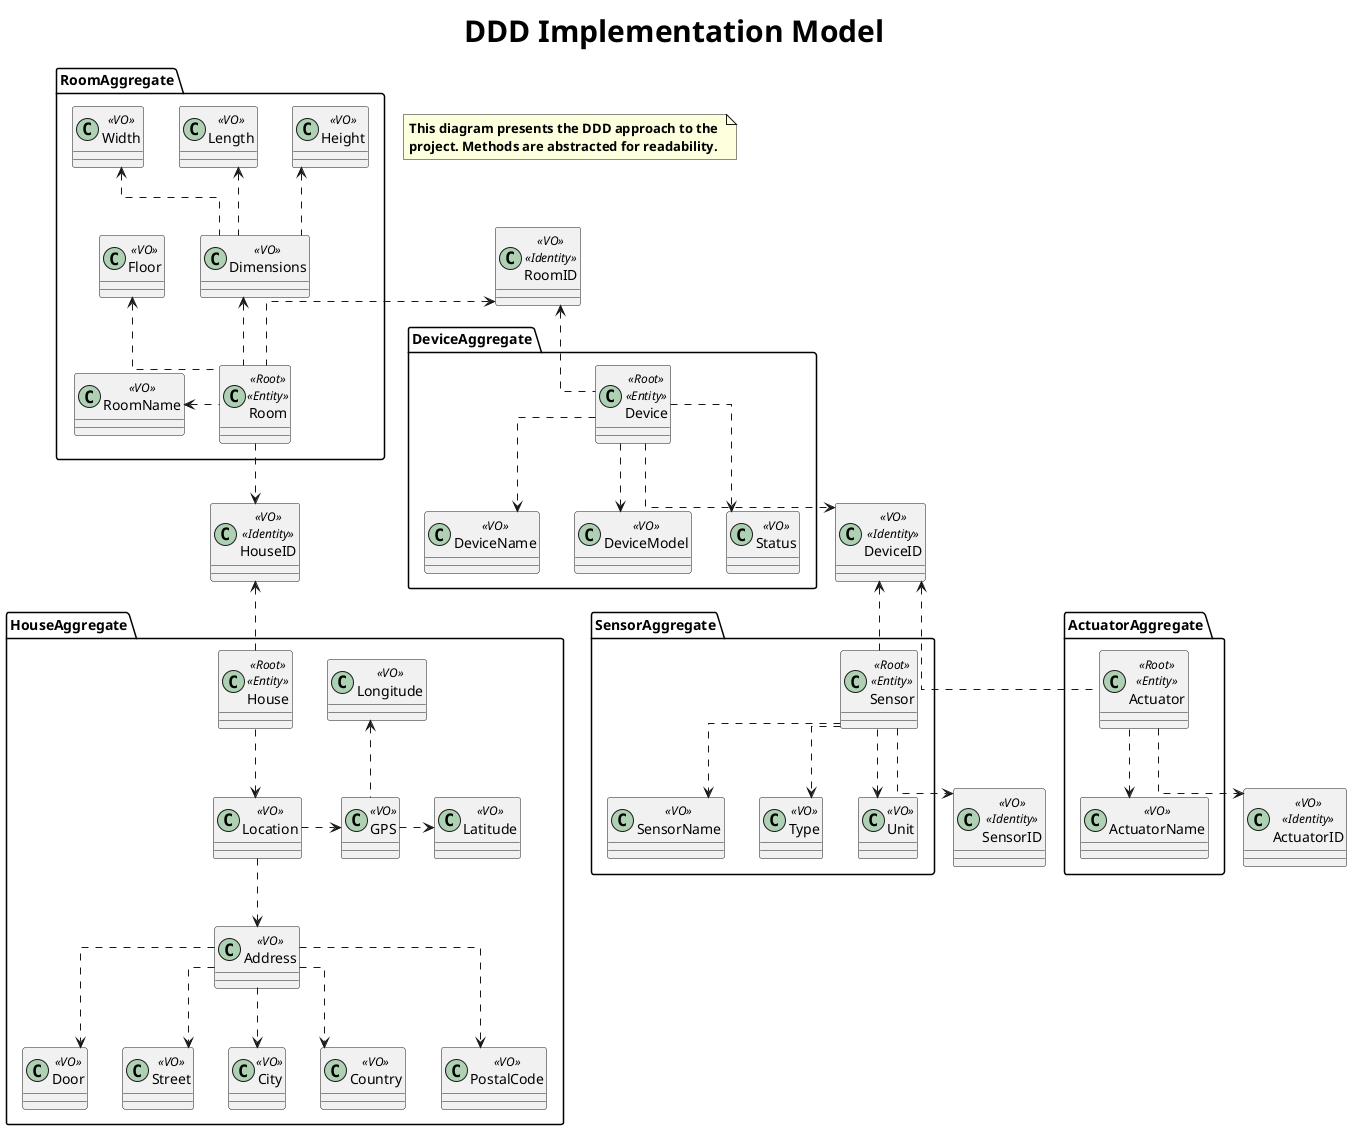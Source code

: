 @startuml
title <size: 30> DDD Implementation Model
note "<b>This diagram presents the DDD approach to the \n<b>project. Methods are abstracted for readability." as n1
skinparam linetype ortho

package HouseAggregate {
    class House <<Root>> <<Entity>>{}
    class Location <<VO>>{}
    class GPS <<VO>>{}
    class Address <<VO>>{}
    class Door <<VO>>{}
    class Street <<VO>>{}
    class City <<VO>>{}
    class Country <<VO>>{}
    class PostalCode <<VO>>{}
    class Longitude <<VO>>{}
    class Latitude <<VO>>{}
}

class HouseID <<VO>> <<Identity>>{}

package RoomAggregate {
    class Room <<Root>> <<Entity>>{}
    class RoomName <<VO>>{}
    class Floor <<VO>>{}
    class Dimensions <<VO>>{}
    class Width <<VO>>{}
    class Length <<VO>>{}
    class Height <<VO>>{}
}

class RoomID <<VO>> <<Identity>>{}

package DeviceAggregate {
    class Device <<Root>> <<Entity>>{}
    class DeviceName <<VO>>{}
    class DeviceModel <<VO>>{}
    class Status <<VO>>{}
}

class DeviceID <<VO>> <<Identity>>{}

package SensorAggregate {
    class Sensor <<Root>> <<Entity>>{}
    class SensorName <<VO>>{}
    class Type <<VO>>{}
    class Unit <<VO>>{}
}

class SensorID <<VO>> <<Identity>>{}

package ActuatorAggregate {
    class Actuator <<Root>> <<Entity>>{}
    class ActuatorName <<VO>>{}
}

class ActuatorID <<VO>> <<Identity>>{}


Room ..left> RoomName
Room ..up> Floor
Room ..up> Dimensions
Dimensions ..up> Width
Dimensions ..up> Length
Dimensions ..up> Height
Room ..> HouseID
Room ..up> RoomID

House ..> Location
House ..up> HouseID
Location ..> Address
Location ..right> GPS
Address ..> Door
Address ..> Street
Address ..> City
Address ..> Country
Address ..> PostalCode
GPS ..right> Latitude
GPS ..up> Longitude

Device ..> DeviceName
Device ..> DeviceModel
Device ..> DeviceID
Device ..> Status
Device ..up> RoomID

Sensor ..> SensorName
Sensor ..> Type
Sensor ..> Unit
Sensor ..> SensorID
Sensor ..up> DeviceID

Actuator ..> ActuatorName
Actuator ..down> ActuatorID
Actuator ..up> DeviceID

@enduml


